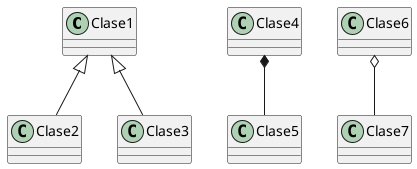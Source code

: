 @startuml diagrama5
Clase1 <|-- Clase2
Clase1 <|-- Clase3
Clase4 *-- Clase5

Clase6 o-- Clase7


@enduml